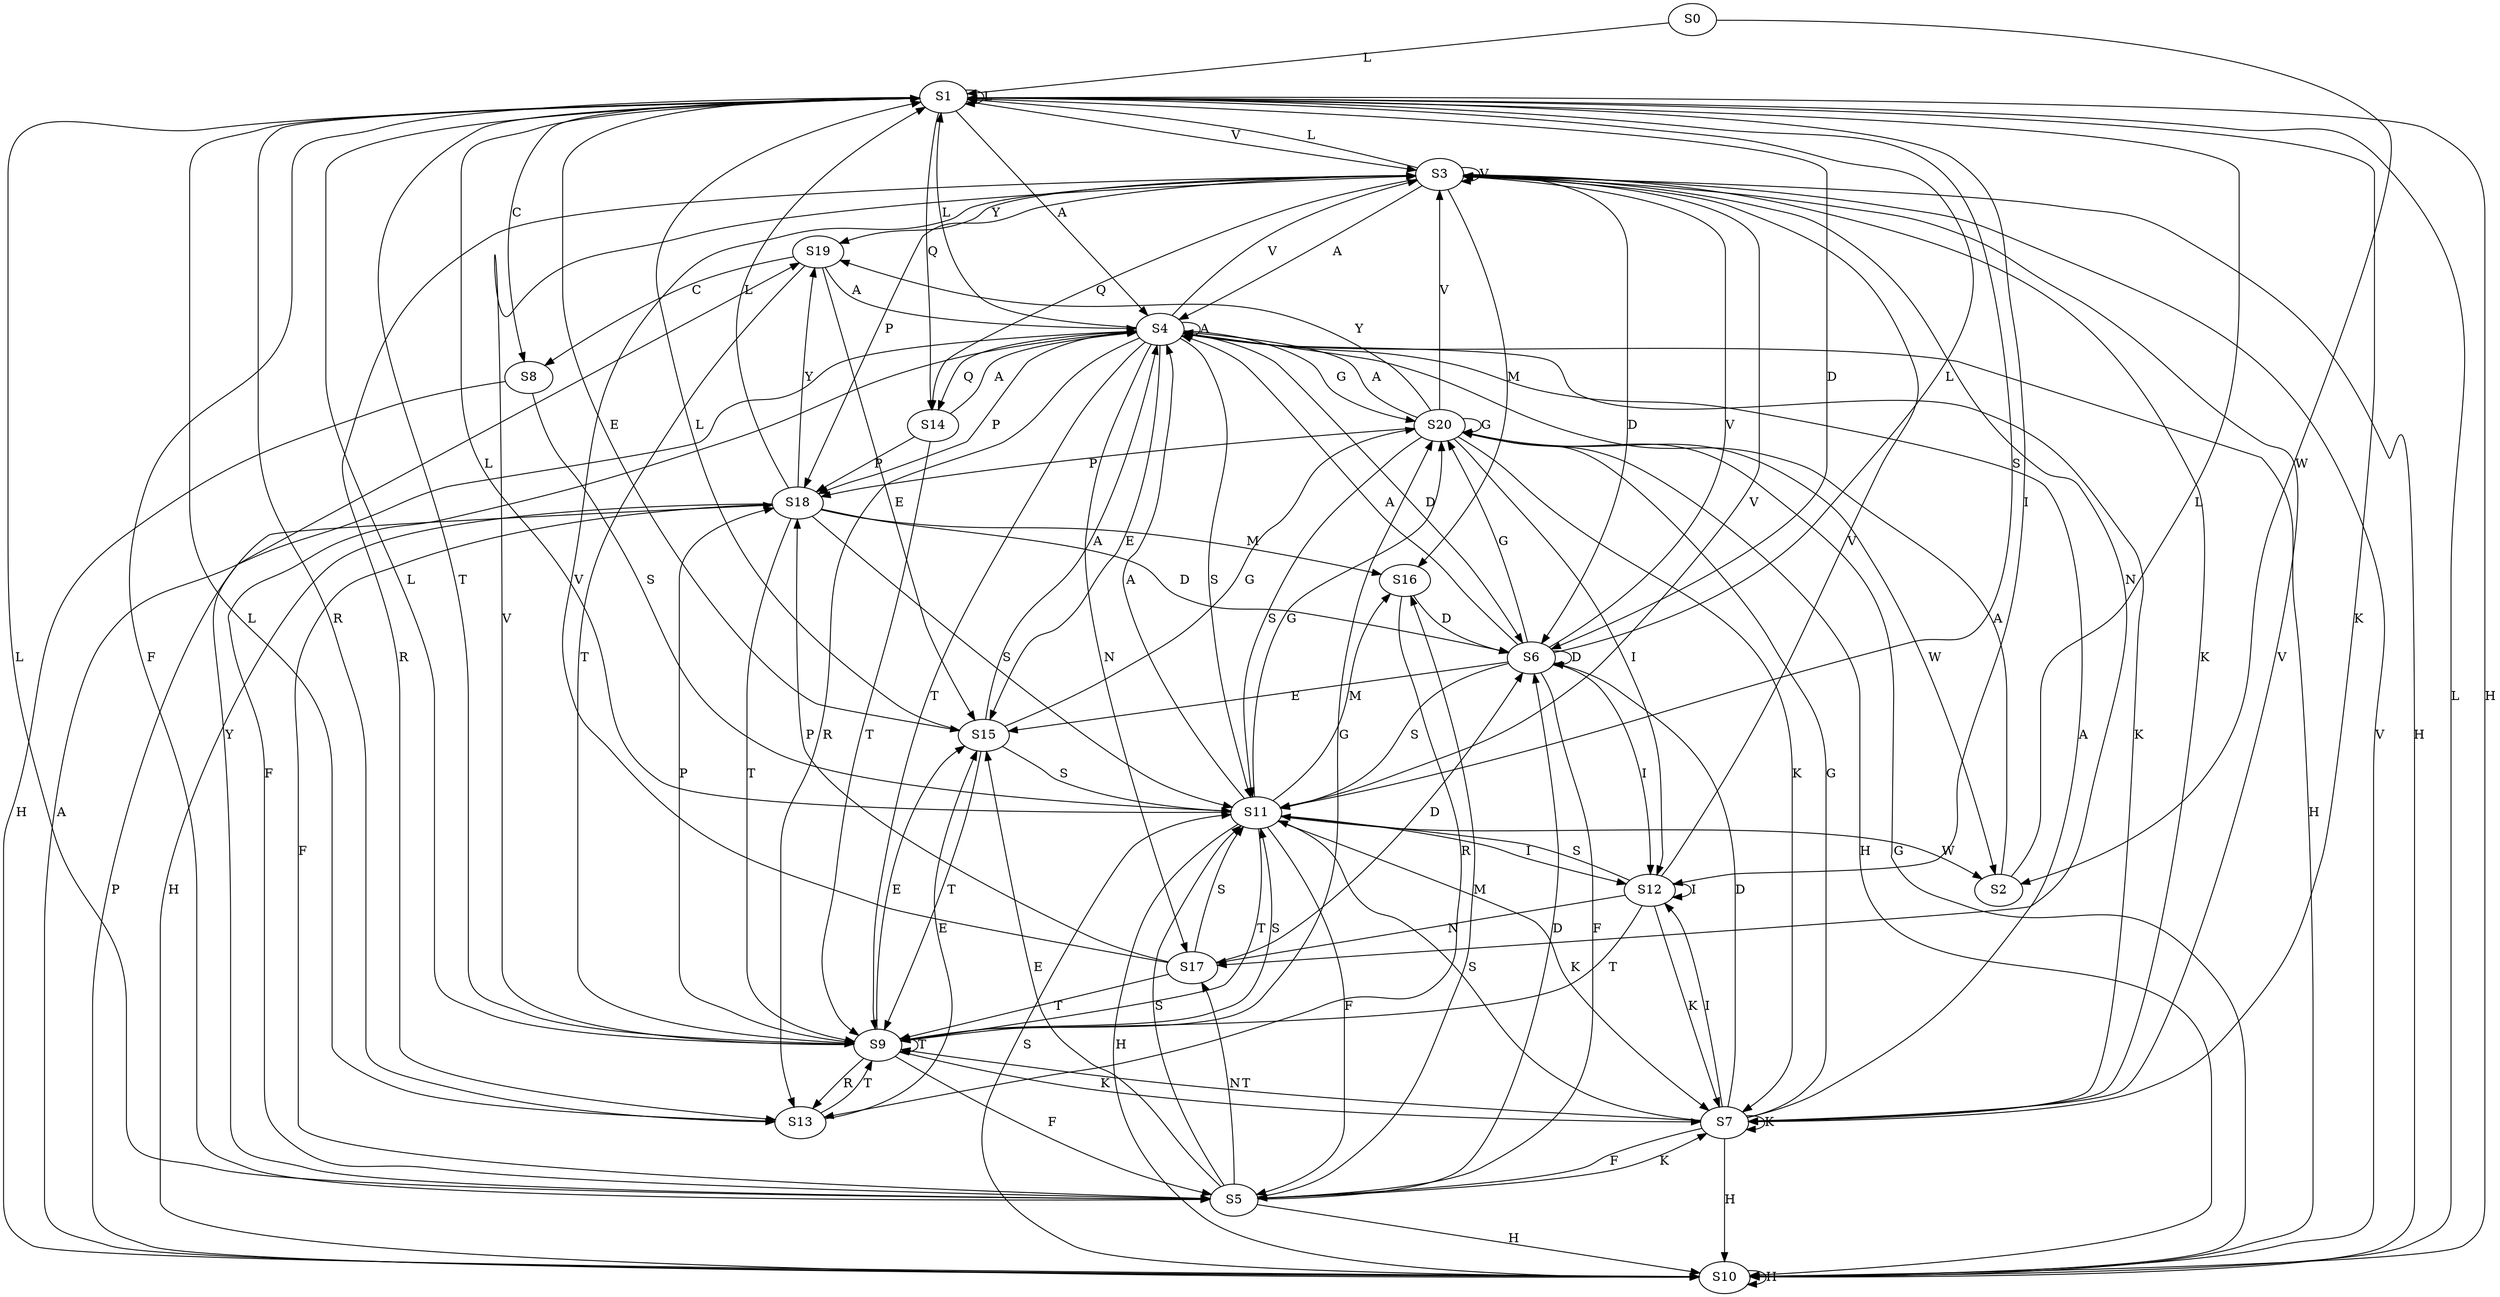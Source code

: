 strict digraph  {
	S0 -> S1 [ label = L ];
	S0 -> S2 [ label = W ];
	S1 -> S3 [ label = V ];
	S1 -> S4 [ label = A ];
	S1 -> S5 [ label = F ];
	S1 -> S6 [ label = D ];
	S1 -> S7 [ label = K ];
	S1 -> S1 [ label = L ];
	S1 -> S8 [ label = C ];
	S1 -> S9 [ label = T ];
	S1 -> S10 [ label = H ];
	S1 -> S11 [ label = S ];
	S1 -> S12 [ label = I ];
	S1 -> S13 [ label = R ];
	S1 -> S14 [ label = Q ];
	S1 -> S15 [ label = E ];
	S2 -> S4 [ label = A ];
	S2 -> S1 [ label = L ];
	S3 -> S16 [ label = M ];
	S3 -> S17 [ label = N ];
	S3 -> S7 [ label = K ];
	S3 -> S14 [ label = Q ];
	S3 -> S4 [ label = A ];
	S3 -> S10 [ label = H ];
	S3 -> S13 [ label = R ];
	S3 -> S18 [ label = P ];
	S3 -> S1 [ label = L ];
	S3 -> S6 [ label = D ];
	S3 -> S3 [ label = V ];
	S3 -> S19 [ label = Y ];
	S4 -> S18 [ label = P ];
	S4 -> S7 [ label = K ];
	S4 -> S4 [ label = A ];
	S4 -> S20 [ label = G ];
	S4 -> S10 [ label = H ];
	S4 -> S15 [ label = E ];
	S4 -> S11 [ label = S ];
	S4 -> S3 [ label = V ];
	S4 -> S6 [ label = D ];
	S4 -> S17 [ label = N ];
	S4 -> S1 [ label = L ];
	S4 -> S5 [ label = F ];
	S4 -> S14 [ label = Q ];
	S4 -> S13 [ label = R ];
	S4 -> S9 [ label = T ];
	S5 -> S16 [ label = M ];
	S5 -> S11 [ label = S ];
	S5 -> S19 [ label = Y ];
	S5 -> S10 [ label = H ];
	S5 -> S17 [ label = N ];
	S5 -> S15 [ label = E ];
	S5 -> S6 [ label = D ];
	S5 -> S1 [ label = L ];
	S5 -> S7 [ label = K ];
	S6 -> S4 [ label = A ];
	S6 -> S5 [ label = F ];
	S6 -> S3 [ label = V ];
	S6 -> S6 [ label = D ];
	S6 -> S11 [ label = S ];
	S6 -> S15 [ label = E ];
	S6 -> S1 [ label = L ];
	S6 -> S20 [ label = G ];
	S6 -> S12 [ label = I ];
	S7 -> S6 [ label = D ];
	S7 -> S3 [ label = V ];
	S7 -> S20 [ label = G ];
	S7 -> S9 [ label = T ];
	S7 -> S7 [ label = K ];
	S7 -> S10 [ label = H ];
	S7 -> S5 [ label = F ];
	S7 -> S12 [ label = I ];
	S7 -> S11 [ label = S ];
	S7 -> S4 [ label = A ];
	S8 -> S10 [ label = H ];
	S8 -> S11 [ label = S ];
	S9 -> S7 [ label = K ];
	S9 -> S18 [ label = P ];
	S9 -> S9 [ label = T ];
	S9 -> S1 [ label = L ];
	S9 -> S3 [ label = V ];
	S9 -> S5 [ label = F ];
	S9 -> S13 [ label = R ];
	S9 -> S11 [ label = S ];
	S9 -> S20 [ label = G ];
	S9 -> S15 [ label = E ];
	S10 -> S4 [ label = A ];
	S10 -> S18 [ label = P ];
	S10 -> S11 [ label = S ];
	S10 -> S20 [ label = G ];
	S10 -> S1 [ label = L ];
	S10 -> S3 [ label = V ];
	S10 -> S10 [ label = H ];
	S11 -> S1 [ label = L ];
	S11 -> S20 [ label = G ];
	S11 -> S4 [ label = A ];
	S11 -> S7 [ label = K ];
	S11 -> S3 [ label = V ];
	S11 -> S16 [ label = M ];
	S11 -> S2 [ label = W ];
	S11 -> S12 [ label = I ];
	S11 -> S5 [ label = F ];
	S11 -> S10 [ label = H ];
	S11 -> S9 [ label = T ];
	S12 -> S17 [ label = N ];
	S12 -> S7 [ label = K ];
	S12 -> S9 [ label = T ];
	S12 -> S12 [ label = I ];
	S12 -> S3 [ label = V ];
	S12 -> S11 [ label = S ];
	S13 -> S15 [ label = E ];
	S13 -> S1 [ label = L ];
	S13 -> S9 [ label = T ];
	S14 -> S4 [ label = A ];
	S14 -> S9 [ label = T ];
	S14 -> S18 [ label = P ];
	S15 -> S20 [ label = G ];
	S15 -> S4 [ label = A ];
	S15 -> S1 [ label = L ];
	S15 -> S9 [ label = T ];
	S15 -> S11 [ label = S ];
	S16 -> S13 [ label = R ];
	S16 -> S6 [ label = D ];
	S17 -> S9 [ label = T ];
	S17 -> S18 [ label = P ];
	S17 -> S3 [ label = V ];
	S17 -> S11 [ label = S ];
	S17 -> S6 [ label = D ];
	S18 -> S11 [ label = S ];
	S18 -> S5 [ label = F ];
	S18 -> S16 [ label = M ];
	S18 -> S6 [ label = D ];
	S18 -> S1 [ label = L ];
	S18 -> S9 [ label = T ];
	S18 -> S10 [ label = H ];
	S18 -> S19 [ label = Y ];
	S19 -> S15 [ label = E ];
	S19 -> S9 [ label = T ];
	S19 -> S8 [ label = C ];
	S19 -> S4 [ label = A ];
	S20 -> S2 [ label = W ];
	S20 -> S3 [ label = V ];
	S20 -> S4 [ label = A ];
	S20 -> S19 [ label = Y ];
	S20 -> S10 [ label = H ];
	S20 -> S7 [ label = K ];
	S20 -> S11 [ label = S ];
	S20 -> S12 [ label = I ];
	S20 -> S20 [ label = G ];
	S20 -> S18 [ label = P ];
}
